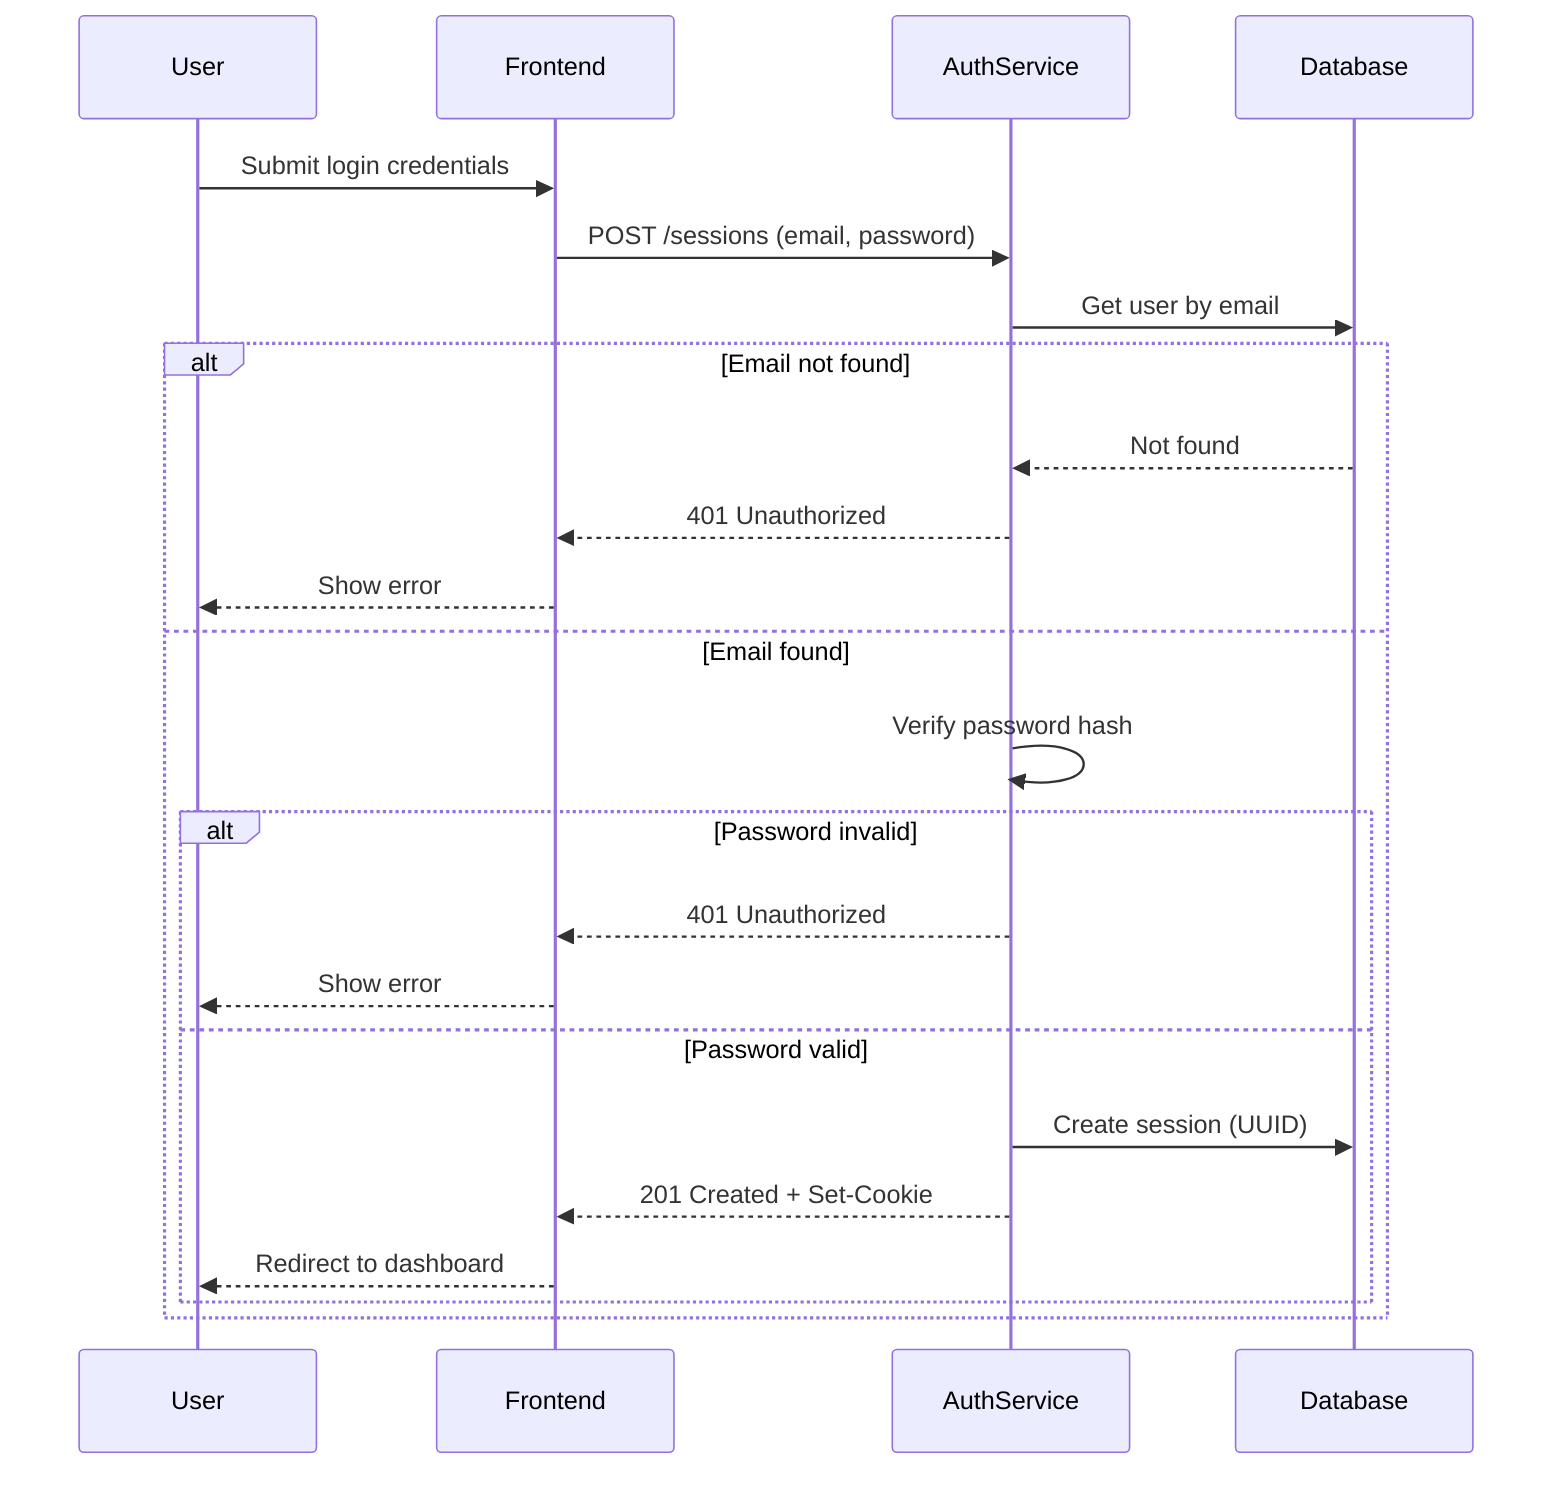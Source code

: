 sequenceDiagram
    participant User
    participant Frontend
    participant AuthService
    participant Database
    
    User->>Frontend: Submit login credentials
    Frontend->>AuthService: POST /sessions (email, password)
    AuthService->>Database: Get user by email
    alt Email not found
        Database-->>AuthService: Not found
        AuthService-->>Frontend: 401 Unauthorized
        Frontend-->>User: Show error
    else Email found
        AuthService->>AuthService: Verify password hash
        alt Password invalid
            AuthService-->>Frontend: 401 Unauthorized
            Frontend-->>User: Show error
        else Password valid
            AuthService->>Database: Create session (UUID)
            AuthService-->>Frontend: 201 Created + Set-Cookie
            Frontend-->>User: Redirect to dashboard
        end
    end